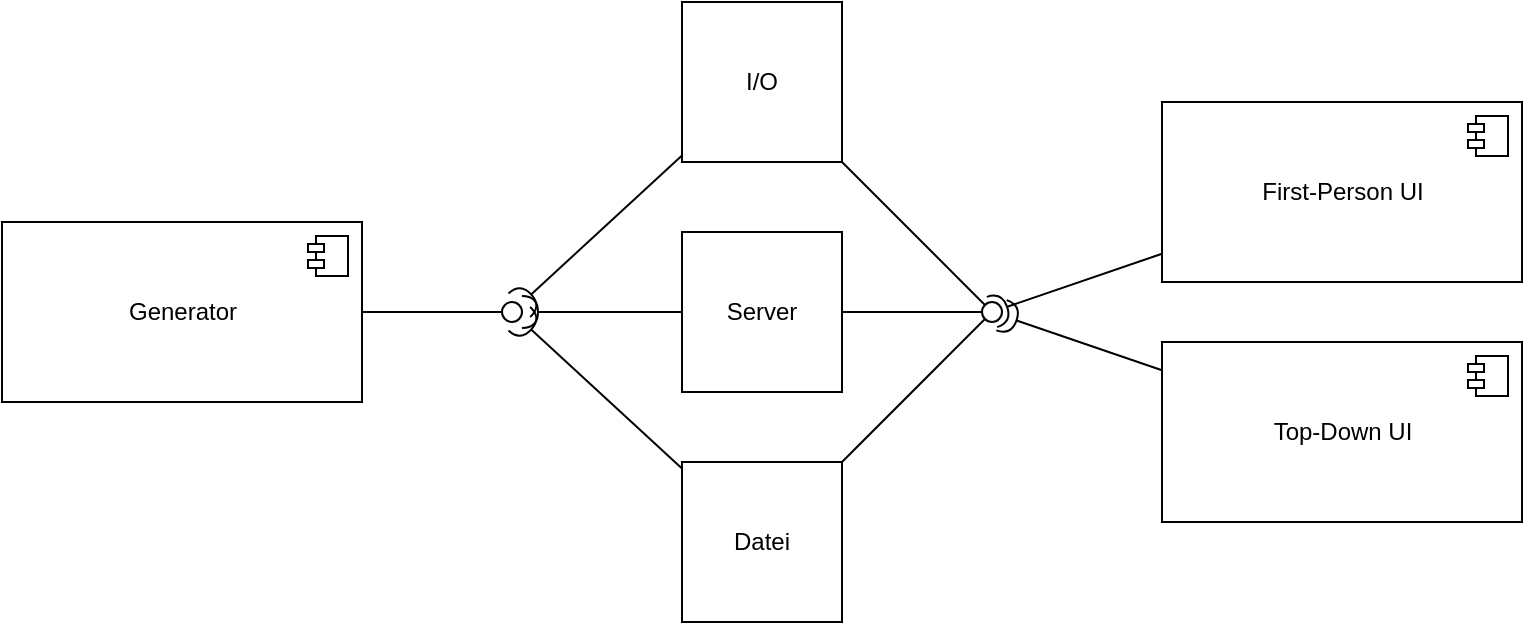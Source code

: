 <mxfile version="20.6.2" type="device"><diagram id="HxUPqEvhfw-Spvz3spFo" name="Page-1"><mxGraphModel dx="1396" dy="898" grid="1" gridSize="10" guides="1" tooltips="1" connect="1" arrows="1" fold="1" page="1" pageScale="1" pageWidth="850" pageHeight="1100" math="0" shadow="0"><root><mxCell id="0"/><mxCell id="1" parent="0"/><mxCell id="MEP9nKEaWPyZKvmEaUUh-1" value="Generator" style="html=1;dropTarget=0;" vertex="1" parent="1"><mxGeometry x="60" y="280" width="180" height="90" as="geometry"/></mxCell><mxCell id="MEP9nKEaWPyZKvmEaUUh-2" value="" style="shape=module;jettyWidth=8;jettyHeight=4;" vertex="1" parent="MEP9nKEaWPyZKvmEaUUh-1"><mxGeometry x="1" width="20" height="20" relative="1" as="geometry"><mxPoint x="-27" y="7" as="offset"/></mxGeometry></mxCell><mxCell id="MEP9nKEaWPyZKvmEaUUh-3" value="" style="rounded=0;orthogonalLoop=1;jettySize=auto;html=1;endArrow=none;endFill=0;sketch=0;sourcePerimeterSpacing=0;targetPerimeterSpacing=0;" edge="1" target="MEP9nKEaWPyZKvmEaUUh-5" parent="1" source="MEP9nKEaWPyZKvmEaUUh-1"><mxGeometry relative="1" as="geometry"><mxPoint x="360" y="255" as="sourcePoint"/></mxGeometry></mxCell><mxCell id="MEP9nKEaWPyZKvmEaUUh-4" value="" style="rounded=0;orthogonalLoop=1;jettySize=auto;html=1;endArrow=halfCircle;endFill=0;endSize=6;strokeWidth=1;sketch=0;" edge="1" target="MEP9nKEaWPyZKvmEaUUh-5" parent="1" source="MEP9nKEaWPyZKvmEaUUh-11"><mxGeometry relative="1" as="geometry"><mxPoint x="520" y="160" as="sourcePoint"/><mxPoint x="650" y="230" as="targetPoint"/></mxGeometry></mxCell><mxCell id="MEP9nKEaWPyZKvmEaUUh-5" value="" style="ellipse;whiteSpace=wrap;html=1;align=center;aspect=fixed;resizable=0;points=[];outlineConnect=0;sketch=0;" vertex="1" parent="1"><mxGeometry x="310" y="320" width="10" height="10" as="geometry"/></mxCell><mxCell id="MEP9nKEaWPyZKvmEaUUh-6" value="" style="rounded=0;orthogonalLoop=1;jettySize=auto;html=1;endArrow=halfCircle;endFill=0;endSize=6;strokeWidth=1;sketch=0;" edge="1" parent="1" source="MEP9nKEaWPyZKvmEaUUh-10" target="MEP9nKEaWPyZKvmEaUUh-5"><mxGeometry relative="1" as="geometry"><mxPoint x="600" y="260" as="sourcePoint"/><mxPoint x="550" y="240" as="targetPoint"/></mxGeometry></mxCell><mxCell id="MEP9nKEaWPyZKvmEaUUh-7" value="" style="rounded=0;orthogonalLoop=1;jettySize=auto;html=1;endArrow=halfCircle;endFill=0;endSize=6;strokeWidth=1;sketch=0;" edge="1" parent="1" source="MEP9nKEaWPyZKvmEaUUh-12" target="MEP9nKEaWPyZKvmEaUUh-5"><mxGeometry relative="1" as="geometry"><mxPoint x="640" y="310" as="sourcePoint"/><mxPoint x="540" y="310.0" as="targetPoint"/></mxGeometry></mxCell><mxCell id="MEP9nKEaWPyZKvmEaUUh-8" value="First-Person UI" style="html=1;dropTarget=0;" vertex="1" parent="1"><mxGeometry x="640" y="220.0" width="180" height="90" as="geometry"/></mxCell><mxCell id="MEP9nKEaWPyZKvmEaUUh-9" value="" style="shape=module;jettyWidth=8;jettyHeight=4;" vertex="1" parent="MEP9nKEaWPyZKvmEaUUh-8"><mxGeometry x="1" width="20" height="20" relative="1" as="geometry"><mxPoint x="-27" y="7" as="offset"/></mxGeometry></mxCell><mxCell id="MEP9nKEaWPyZKvmEaUUh-10" value="Server" style="whiteSpace=wrap;html=1;aspect=fixed;" vertex="1" parent="1"><mxGeometry x="400" y="285" width="80" height="80" as="geometry"/></mxCell><mxCell id="MEP9nKEaWPyZKvmEaUUh-11" value="I/O" style="whiteSpace=wrap;html=1;aspect=fixed;" vertex="1" parent="1"><mxGeometry x="400" y="170" width="80" height="80" as="geometry"/></mxCell><mxCell id="MEP9nKEaWPyZKvmEaUUh-12" value="Datei" style="whiteSpace=wrap;html=1;aspect=fixed;" vertex="1" parent="1"><mxGeometry x="400" y="400" width="80" height="80" as="geometry"/></mxCell><mxCell id="MEP9nKEaWPyZKvmEaUUh-13" value="Top-Down UI" style="html=1;dropTarget=0;" vertex="1" parent="1"><mxGeometry x="640" y="340.0" width="180" height="90" as="geometry"/></mxCell><mxCell id="MEP9nKEaWPyZKvmEaUUh-14" value="" style="shape=module;jettyWidth=8;jettyHeight=4;" vertex="1" parent="MEP9nKEaWPyZKvmEaUUh-13"><mxGeometry x="1" width="20" height="20" relative="1" as="geometry"><mxPoint x="-27" y="7" as="offset"/></mxGeometry></mxCell><mxCell id="MEP9nKEaWPyZKvmEaUUh-15" value="" style="rounded=0;orthogonalLoop=1;jettySize=auto;html=1;endArrow=none;endFill=0;sketch=0;sourcePerimeterSpacing=0;targetPerimeterSpacing=0;" edge="1" target="MEP9nKEaWPyZKvmEaUUh-17" parent="1" source="MEP9nKEaWPyZKvmEaUUh-10"><mxGeometry relative="1" as="geometry"><mxPoint x="490" y="375" as="sourcePoint"/></mxGeometry></mxCell><mxCell id="MEP9nKEaWPyZKvmEaUUh-16" value="" style="rounded=0;orthogonalLoop=1;jettySize=auto;html=1;endArrow=halfCircle;endFill=0;entryX=0.5;entryY=0.5;endSize=6;strokeWidth=1;sketch=0;" edge="1" target="MEP9nKEaWPyZKvmEaUUh-17" parent="1" source="MEP9nKEaWPyZKvmEaUUh-8"><mxGeometry relative="1" as="geometry"><mxPoint x="530" y="375" as="sourcePoint"/></mxGeometry></mxCell><mxCell id="MEP9nKEaWPyZKvmEaUUh-17" value="" style="ellipse;whiteSpace=wrap;html=1;align=center;aspect=fixed;resizable=0;points=[];outlineConnect=0;sketch=0;" vertex="1" parent="1"><mxGeometry x="550" y="320" width="10" height="10" as="geometry"/></mxCell><mxCell id="MEP9nKEaWPyZKvmEaUUh-18" value="" style="rounded=0;orthogonalLoop=1;jettySize=auto;html=1;endArrow=none;endFill=0;sketch=0;sourcePerimeterSpacing=0;targetPerimeterSpacing=0;" edge="1" parent="1" target="MEP9nKEaWPyZKvmEaUUh-17" source="MEP9nKEaWPyZKvmEaUUh-12"><mxGeometry relative="1" as="geometry"><mxPoint x="500" y="385" as="sourcePoint"/></mxGeometry></mxCell><mxCell id="MEP9nKEaWPyZKvmEaUUh-21" value="" style="rounded=0;orthogonalLoop=1;jettySize=auto;html=1;endArrow=none;endFill=0;sketch=0;sourcePerimeterSpacing=0;targetPerimeterSpacing=0;" edge="1" parent="1" target="MEP9nKEaWPyZKvmEaUUh-17" source="MEP9nKEaWPyZKvmEaUUh-11"><mxGeometry relative="1" as="geometry"><mxPoint x="500" y="300" as="sourcePoint"/></mxGeometry></mxCell><mxCell id="MEP9nKEaWPyZKvmEaUUh-31" value="" style="rounded=0;orthogonalLoop=1;jettySize=auto;html=1;endArrow=halfCircle;endFill=0;endSize=6;strokeWidth=1;sketch=0;" edge="1" parent="1" target="MEP9nKEaWPyZKvmEaUUh-17" source="MEP9nKEaWPyZKvmEaUUh-13"><mxGeometry relative="1" as="geometry"><mxPoint x="580" y="425" as="sourcePoint"/></mxGeometry></mxCell></root></mxGraphModel></diagram></mxfile>